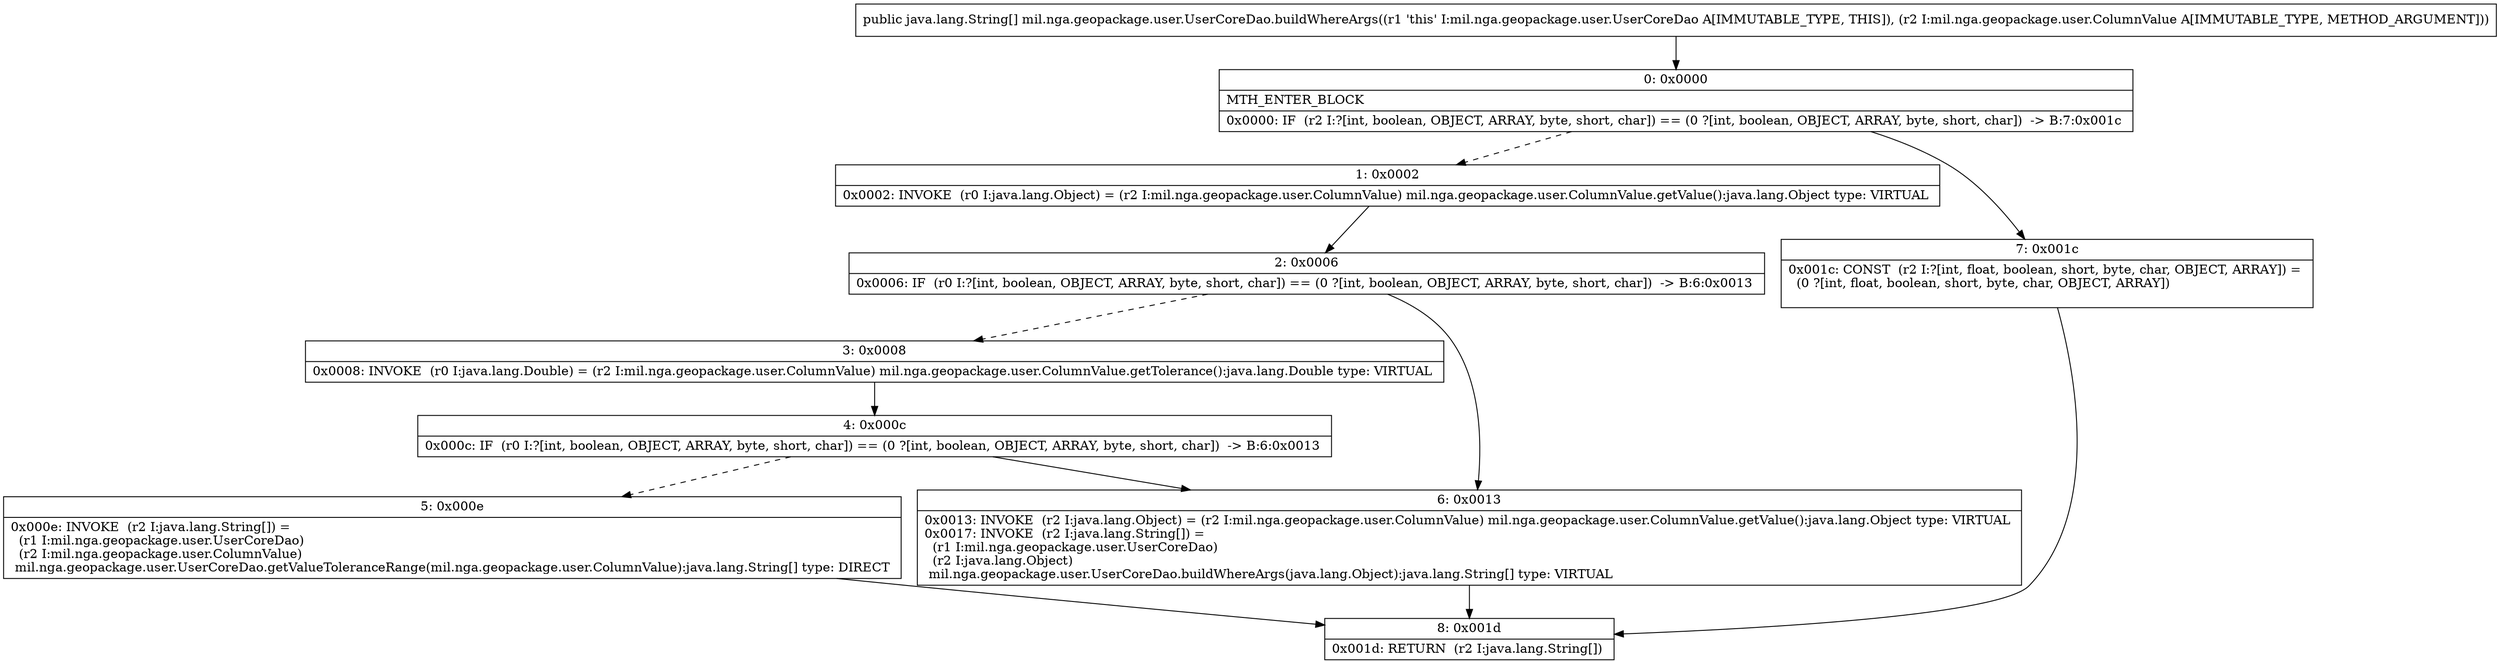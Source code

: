 digraph "CFG formil.nga.geopackage.user.UserCoreDao.buildWhereArgs(Lmil\/nga\/geopackage\/user\/ColumnValue;)[Ljava\/lang\/String;" {
Node_0 [shape=record,label="{0\:\ 0x0000|MTH_ENTER_BLOCK\l|0x0000: IF  (r2 I:?[int, boolean, OBJECT, ARRAY, byte, short, char]) == (0 ?[int, boolean, OBJECT, ARRAY, byte, short, char])  \-\> B:7:0x001c \l}"];
Node_1 [shape=record,label="{1\:\ 0x0002|0x0002: INVOKE  (r0 I:java.lang.Object) = (r2 I:mil.nga.geopackage.user.ColumnValue) mil.nga.geopackage.user.ColumnValue.getValue():java.lang.Object type: VIRTUAL \l}"];
Node_2 [shape=record,label="{2\:\ 0x0006|0x0006: IF  (r0 I:?[int, boolean, OBJECT, ARRAY, byte, short, char]) == (0 ?[int, boolean, OBJECT, ARRAY, byte, short, char])  \-\> B:6:0x0013 \l}"];
Node_3 [shape=record,label="{3\:\ 0x0008|0x0008: INVOKE  (r0 I:java.lang.Double) = (r2 I:mil.nga.geopackage.user.ColumnValue) mil.nga.geopackage.user.ColumnValue.getTolerance():java.lang.Double type: VIRTUAL \l}"];
Node_4 [shape=record,label="{4\:\ 0x000c|0x000c: IF  (r0 I:?[int, boolean, OBJECT, ARRAY, byte, short, char]) == (0 ?[int, boolean, OBJECT, ARRAY, byte, short, char])  \-\> B:6:0x0013 \l}"];
Node_5 [shape=record,label="{5\:\ 0x000e|0x000e: INVOKE  (r2 I:java.lang.String[]) = \l  (r1 I:mil.nga.geopackage.user.UserCoreDao)\l  (r2 I:mil.nga.geopackage.user.ColumnValue)\l mil.nga.geopackage.user.UserCoreDao.getValueToleranceRange(mil.nga.geopackage.user.ColumnValue):java.lang.String[] type: DIRECT \l}"];
Node_6 [shape=record,label="{6\:\ 0x0013|0x0013: INVOKE  (r2 I:java.lang.Object) = (r2 I:mil.nga.geopackage.user.ColumnValue) mil.nga.geopackage.user.ColumnValue.getValue():java.lang.Object type: VIRTUAL \l0x0017: INVOKE  (r2 I:java.lang.String[]) = \l  (r1 I:mil.nga.geopackage.user.UserCoreDao)\l  (r2 I:java.lang.Object)\l mil.nga.geopackage.user.UserCoreDao.buildWhereArgs(java.lang.Object):java.lang.String[] type: VIRTUAL \l}"];
Node_7 [shape=record,label="{7\:\ 0x001c|0x001c: CONST  (r2 I:?[int, float, boolean, short, byte, char, OBJECT, ARRAY]) = \l  (0 ?[int, float, boolean, short, byte, char, OBJECT, ARRAY])\l \l}"];
Node_8 [shape=record,label="{8\:\ 0x001d|0x001d: RETURN  (r2 I:java.lang.String[]) \l}"];
MethodNode[shape=record,label="{public java.lang.String[] mil.nga.geopackage.user.UserCoreDao.buildWhereArgs((r1 'this' I:mil.nga.geopackage.user.UserCoreDao A[IMMUTABLE_TYPE, THIS]), (r2 I:mil.nga.geopackage.user.ColumnValue A[IMMUTABLE_TYPE, METHOD_ARGUMENT])) }"];
MethodNode -> Node_0;
Node_0 -> Node_1[style=dashed];
Node_0 -> Node_7;
Node_1 -> Node_2;
Node_2 -> Node_3[style=dashed];
Node_2 -> Node_6;
Node_3 -> Node_4;
Node_4 -> Node_5[style=dashed];
Node_4 -> Node_6;
Node_5 -> Node_8;
Node_6 -> Node_8;
Node_7 -> Node_8;
}


